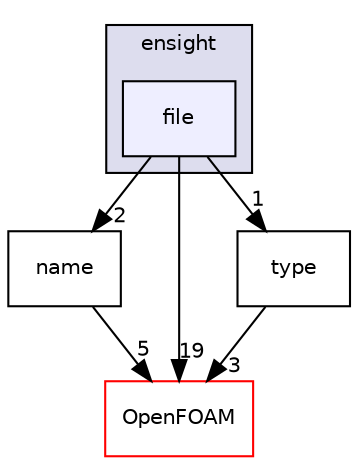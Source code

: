 digraph "src/fileFormats/ensight/file" {
  bgcolor=transparent;
  compound=true
  node [ fontsize="10", fontname="Helvetica"];
  edge [ labelfontsize="10", labelfontname="Helvetica"];
  subgraph clusterdir_96586e5e3382cdca7ec33a231393ed79 {
    graph [ bgcolor="#ddddee", pencolor="black", label="ensight" fontname="Helvetica", fontsize="10", URL="dir_96586e5e3382cdca7ec33a231393ed79.html"]
  dir_73db43ae4b4052b75a0d727ec8e506dc [shape=box, label="file", style="filled", fillcolor="#eeeeff", pencolor="black", URL="dir_73db43ae4b4052b75a0d727ec8e506dc.html"];
  }
  dir_b224369936edfe9ec8fddcc91eff4820 [shape=box label="name" URL="dir_b224369936edfe9ec8fddcc91eff4820.html"];
  dir_c5473ff19b20e6ec4dfe5c310b3778a8 [shape=box label="OpenFOAM" color="red" URL="dir_c5473ff19b20e6ec4dfe5c310b3778a8.html"];
  dir_f7553699ffe1f160e04bbf086a41082a [shape=box label="type" URL="dir_f7553699ffe1f160e04bbf086a41082a.html"];
  dir_b224369936edfe9ec8fddcc91eff4820->dir_c5473ff19b20e6ec4dfe5c310b3778a8 [headlabel="5", labeldistance=1.5 headhref="dir_000687_002151.html"];
  dir_f7553699ffe1f160e04bbf086a41082a->dir_c5473ff19b20e6ec4dfe5c310b3778a8 [headlabel="3", labeldistance=1.5 headhref="dir_000691_002151.html"];
  dir_73db43ae4b4052b75a0d727ec8e506dc->dir_b224369936edfe9ec8fddcc91eff4820 [headlabel="2", labeldistance=1.5 headhref="dir_000686_000687.html"];
  dir_73db43ae4b4052b75a0d727ec8e506dc->dir_c5473ff19b20e6ec4dfe5c310b3778a8 [headlabel="19", labeldistance=1.5 headhref="dir_000686_002151.html"];
  dir_73db43ae4b4052b75a0d727ec8e506dc->dir_f7553699ffe1f160e04bbf086a41082a [headlabel="1", labeldistance=1.5 headhref="dir_000686_000691.html"];
}
